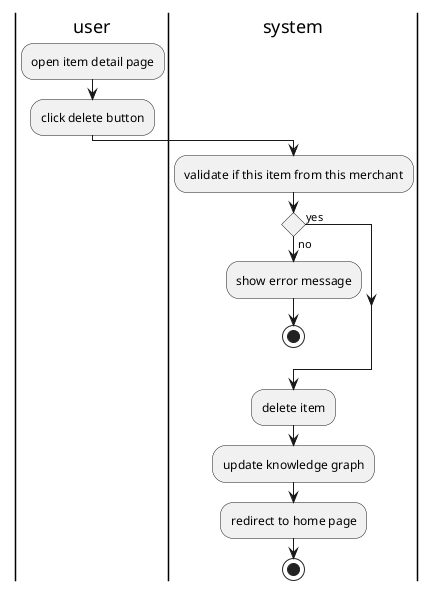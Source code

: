 @startuml delete item 
 
|user|
:open item detail page;
:click delete button;
|system|
:validate if this item from this merchant;
if () then (no)
    :show error message;
    stop
else (yes)
endif
:delete item;
:update knowledge graph;
:redirect to home page;
stop

@enduml